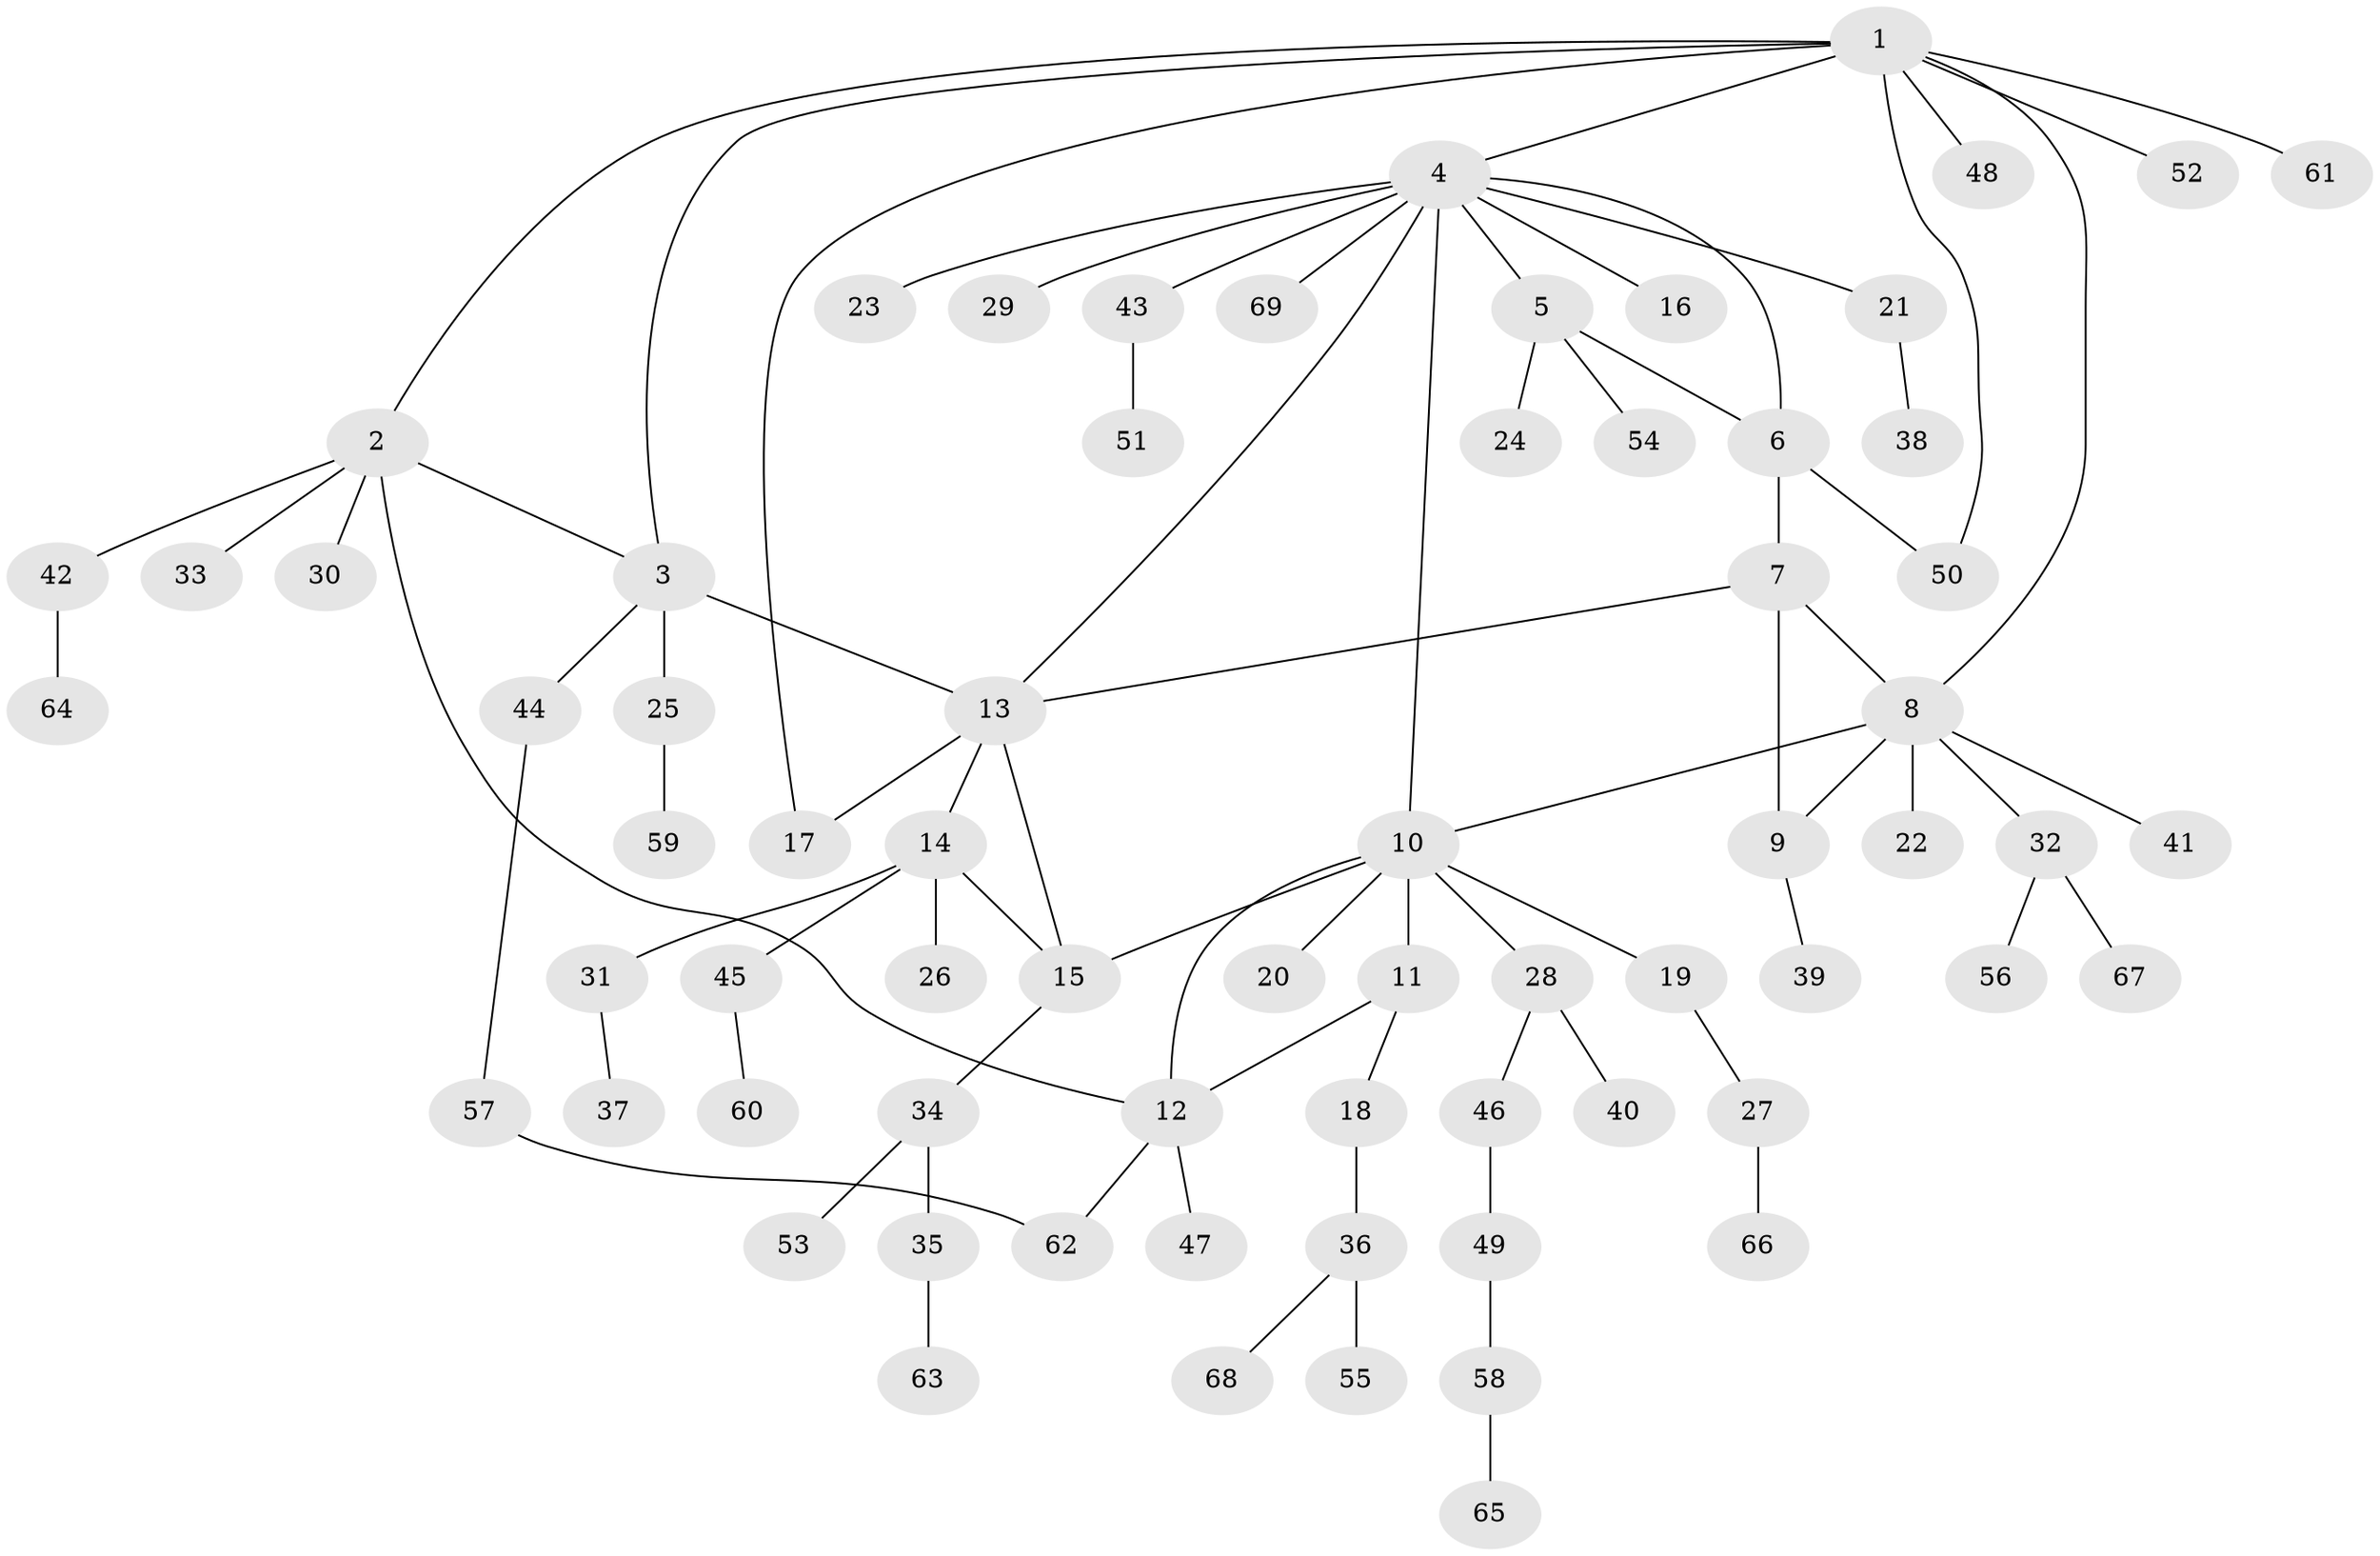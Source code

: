 // Generated by graph-tools (version 1.1) at 2025/11/02/27/25 16:11:35]
// undirected, 69 vertices, 82 edges
graph export_dot {
graph [start="1"]
  node [color=gray90,style=filled];
  1;
  2;
  3;
  4;
  5;
  6;
  7;
  8;
  9;
  10;
  11;
  12;
  13;
  14;
  15;
  16;
  17;
  18;
  19;
  20;
  21;
  22;
  23;
  24;
  25;
  26;
  27;
  28;
  29;
  30;
  31;
  32;
  33;
  34;
  35;
  36;
  37;
  38;
  39;
  40;
  41;
  42;
  43;
  44;
  45;
  46;
  47;
  48;
  49;
  50;
  51;
  52;
  53;
  54;
  55;
  56;
  57;
  58;
  59;
  60;
  61;
  62;
  63;
  64;
  65;
  66;
  67;
  68;
  69;
  1 -- 2;
  1 -- 3;
  1 -- 4;
  1 -- 8;
  1 -- 17;
  1 -- 48;
  1 -- 50;
  1 -- 52;
  1 -- 61;
  2 -- 3;
  2 -- 12;
  2 -- 30;
  2 -- 33;
  2 -- 42;
  3 -- 13;
  3 -- 25;
  3 -- 44;
  4 -- 5;
  4 -- 6;
  4 -- 10;
  4 -- 13;
  4 -- 16;
  4 -- 21;
  4 -- 23;
  4 -- 29;
  4 -- 43;
  4 -- 69;
  5 -- 6;
  5 -- 24;
  5 -- 54;
  6 -- 7;
  6 -- 50;
  7 -- 8;
  7 -- 9;
  7 -- 13;
  8 -- 9;
  8 -- 10;
  8 -- 22;
  8 -- 32;
  8 -- 41;
  9 -- 39;
  10 -- 11;
  10 -- 12;
  10 -- 15;
  10 -- 19;
  10 -- 20;
  10 -- 28;
  11 -- 12;
  11 -- 18;
  12 -- 47;
  12 -- 62;
  13 -- 14;
  13 -- 15;
  13 -- 17;
  14 -- 15;
  14 -- 26;
  14 -- 31;
  14 -- 45;
  15 -- 34;
  18 -- 36;
  19 -- 27;
  21 -- 38;
  25 -- 59;
  27 -- 66;
  28 -- 40;
  28 -- 46;
  31 -- 37;
  32 -- 56;
  32 -- 67;
  34 -- 35;
  34 -- 53;
  35 -- 63;
  36 -- 55;
  36 -- 68;
  42 -- 64;
  43 -- 51;
  44 -- 57;
  45 -- 60;
  46 -- 49;
  49 -- 58;
  57 -- 62;
  58 -- 65;
}
